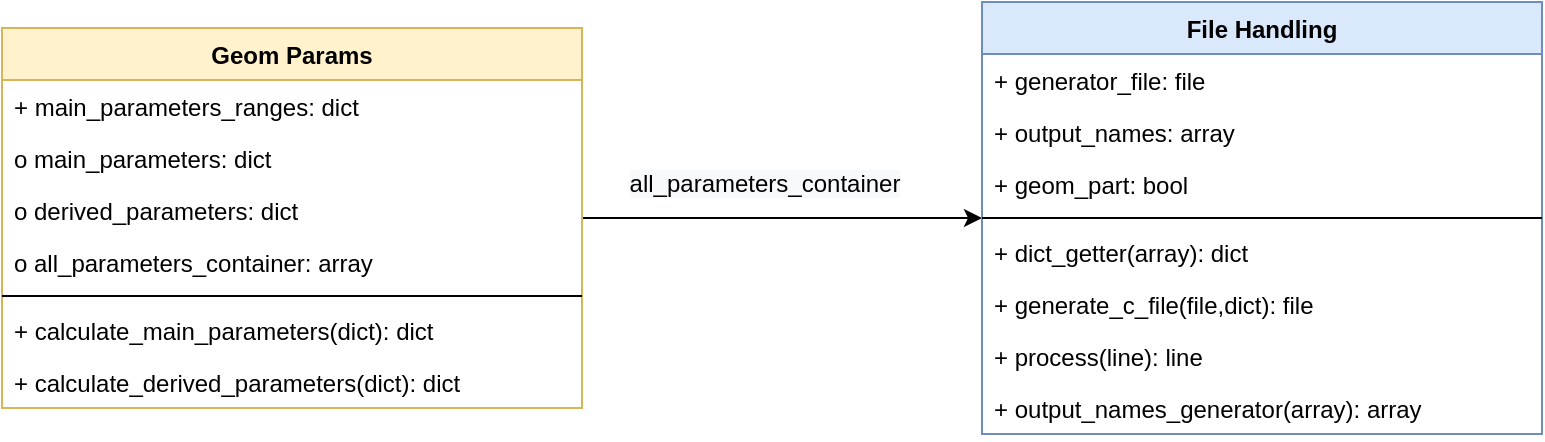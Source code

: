 <mxfile version="16.5.1" type="device"><diagram id="C5RBs43oDa-KdzZeNtuy" name="Page-1"><mxGraphModel dx="1102" dy="865" grid="1" gridSize="10" guides="1" tooltips="1" connect="1" arrows="1" fold="1" page="1" pageScale="1" pageWidth="827" pageHeight="1169" math="0" shadow="0"><root><mxCell id="WIyWlLk6GJQsqaUBKTNV-0"/><mxCell id="WIyWlLk6GJQsqaUBKTNV-1" parent="WIyWlLk6GJQsqaUBKTNV-0"/><mxCell id="v_Yftj1mufeCOV49o828-6" style="edgeStyle=orthogonalEdgeStyle;rounded=0;orthogonalLoop=1;jettySize=auto;html=1;" parent="WIyWlLk6GJQsqaUBKTNV-1" source="XGBGkA3TiTSVl1eyu9i3-4" target="XGBGkA3TiTSVl1eyu9i3-9" edge="1"><mxGeometry relative="1" as="geometry"><Array as="points"><mxPoint x="420" y="175"/><mxPoint x="420" y="175"/></Array></mxGeometry></mxCell><mxCell id="v_Yftj1mufeCOV49o828-7" value="&lt;span style=&quot;font-size: 12px ; text-align: left ; background-color: rgb(248 , 249 , 250)&quot;&gt;all_parameters_container&lt;/span&gt;" style="edgeLabel;html=1;align=center;verticalAlign=middle;resizable=0;points=[];" parent="v_Yftj1mufeCOV49o828-6" vertex="1" connectable="0"><mxGeometry x="-0.314" y="-1" relative="1" as="geometry"><mxPoint x="22" y="-18" as="offset"/></mxGeometry></mxCell><mxCell id="XGBGkA3TiTSVl1eyu9i3-4" value="Geom Params" style="swimlane;fontStyle=1;align=center;verticalAlign=top;childLayout=stackLayout;horizontal=1;startSize=26;horizontalStack=0;resizeParent=1;resizeParentMax=0;resizeLast=0;collapsible=1;marginBottom=0;fillColor=#fff2cc;strokeColor=#d6b656;" parent="WIyWlLk6GJQsqaUBKTNV-1" vertex="1"><mxGeometry x="50" y="80" width="290" height="190" as="geometry"/></mxCell><mxCell id="XGBGkA3TiTSVl1eyu9i3-5" value="+ main_parameters_ranges: dict" style="text;strokeColor=none;fillColor=none;align=left;verticalAlign=top;spacingLeft=4;spacingRight=4;overflow=hidden;rotatable=0;points=[[0,0.5],[1,0.5]];portConstraint=eastwest;" parent="XGBGkA3TiTSVl1eyu9i3-4" vertex="1"><mxGeometry y="26" width="290" height="26" as="geometry"/></mxCell><mxCell id="XGBGkA3TiTSVl1eyu9i3-16" value="o main_parameters: dict" style="text;strokeColor=none;fillColor=none;align=left;verticalAlign=top;spacingLeft=4;spacingRight=4;overflow=hidden;rotatable=0;points=[[0,0.5],[1,0.5]];portConstraint=eastwest;" parent="XGBGkA3TiTSVl1eyu9i3-4" vertex="1"><mxGeometry y="52" width="290" height="26" as="geometry"/></mxCell><mxCell id="XGBGkA3TiTSVl1eyu9i3-8" value="o derived_parameters: dict" style="text;strokeColor=none;fillColor=none;align=left;verticalAlign=top;spacingLeft=4;spacingRight=4;overflow=hidden;rotatable=0;points=[[0,0.5],[1,0.5]];portConstraint=eastwest;" parent="XGBGkA3TiTSVl1eyu9i3-4" vertex="1"><mxGeometry y="78" width="290" height="26" as="geometry"/></mxCell><mxCell id="XGBGkA3TiTSVl1eyu9i3-14" value="o all_parameters_container: array" style="text;strokeColor=none;fillColor=none;align=left;verticalAlign=top;spacingLeft=4;spacingRight=4;overflow=hidden;rotatable=0;points=[[0,0.5],[1,0.5]];portConstraint=eastwest;" parent="XGBGkA3TiTSVl1eyu9i3-4" vertex="1"><mxGeometry y="104" width="290" height="26" as="geometry"/></mxCell><mxCell id="XGBGkA3TiTSVl1eyu9i3-6" value="" style="line;strokeWidth=1;fillColor=none;align=left;verticalAlign=middle;spacingTop=-1;spacingLeft=3;spacingRight=3;rotatable=0;labelPosition=right;points=[];portConstraint=eastwest;" parent="XGBGkA3TiTSVl1eyu9i3-4" vertex="1"><mxGeometry y="130" width="290" height="8" as="geometry"/></mxCell><mxCell id="XGBGkA3TiTSVl1eyu9i3-7" value="+ calculate_main_parameters(dict): dict" style="text;strokeColor=none;fillColor=none;align=left;verticalAlign=top;spacingLeft=4;spacingRight=4;overflow=hidden;rotatable=0;points=[[0,0.5],[1,0.5]];portConstraint=eastwest;" parent="XGBGkA3TiTSVl1eyu9i3-4" vertex="1"><mxGeometry y="138" width="290" height="26" as="geometry"/></mxCell><mxCell id="XGBGkA3TiTSVl1eyu9i3-15" value="+ calculate_derived_parameters(dict): dict" style="text;strokeColor=none;fillColor=none;align=left;verticalAlign=top;spacingLeft=4;spacingRight=4;overflow=hidden;rotatable=0;points=[[0,0.5],[1,0.5]];portConstraint=eastwest;" parent="XGBGkA3TiTSVl1eyu9i3-4" vertex="1"><mxGeometry y="164" width="290" height="26" as="geometry"/></mxCell><mxCell id="XGBGkA3TiTSVl1eyu9i3-9" value="File Handling" style="swimlane;fontStyle=1;align=center;verticalAlign=top;childLayout=stackLayout;horizontal=1;startSize=26;horizontalStack=0;resizeParent=1;resizeParentMax=0;resizeLast=0;collapsible=1;marginBottom=0;fillColor=#dae8fc;strokeColor=#6c8ebf;" parent="WIyWlLk6GJQsqaUBKTNV-1" vertex="1"><mxGeometry x="540" y="67" width="280" height="216" as="geometry"/></mxCell><mxCell id="XGBGkA3TiTSVl1eyu9i3-10" value="+ generator_file: file" style="text;strokeColor=none;fillColor=none;align=left;verticalAlign=top;spacingLeft=4;spacingRight=4;overflow=hidden;rotatable=0;points=[[0,0.5],[1,0.5]];portConstraint=eastwest;" parent="XGBGkA3TiTSVl1eyu9i3-9" vertex="1"><mxGeometry y="26" width="280" height="26" as="geometry"/></mxCell><mxCell id="v_Yftj1mufeCOV49o828-2" value="+ output_names: array" style="text;strokeColor=none;fillColor=none;align=left;verticalAlign=top;spacingLeft=4;spacingRight=4;overflow=hidden;rotatable=0;points=[[0,0.5],[1,0.5]];portConstraint=eastwest;" parent="XGBGkA3TiTSVl1eyu9i3-9" vertex="1"><mxGeometry y="52" width="280" height="26" as="geometry"/></mxCell><mxCell id="v_Yftj1mufeCOV49o828-1" value="+ geom_part: bool" style="text;strokeColor=none;fillColor=none;align=left;verticalAlign=top;spacingLeft=4;spacingRight=4;overflow=hidden;rotatable=0;points=[[0,0.5],[1,0.5]];portConstraint=eastwest;" parent="XGBGkA3TiTSVl1eyu9i3-9" vertex="1"><mxGeometry y="78" width="280" height="26" as="geometry"/></mxCell><mxCell id="XGBGkA3TiTSVl1eyu9i3-12" value="" style="line;strokeWidth=1;fillColor=none;align=left;verticalAlign=middle;spacingTop=-1;spacingLeft=3;spacingRight=3;rotatable=0;labelPosition=right;points=[];portConstraint=eastwest;" parent="XGBGkA3TiTSVl1eyu9i3-9" vertex="1"><mxGeometry y="104" width="280" height="8" as="geometry"/></mxCell><mxCell id="XGBGkA3TiTSVl1eyu9i3-18" value="+ dict_getter(array): dict" style="text;strokeColor=none;fillColor=none;align=left;verticalAlign=top;spacingLeft=4;spacingRight=4;overflow=hidden;rotatable=0;points=[[0,0.5],[1,0.5]];portConstraint=eastwest;" parent="XGBGkA3TiTSVl1eyu9i3-9" vertex="1"><mxGeometry y="112" width="280" height="26" as="geometry"/></mxCell><mxCell id="XGBGkA3TiTSVl1eyu9i3-13" value="+ generate_c_file(file,dict): file" style="text;strokeColor=none;fillColor=none;align=left;verticalAlign=top;spacingLeft=4;spacingRight=4;overflow=hidden;rotatable=0;points=[[0,0.5],[1,0.5]];portConstraint=eastwest;" parent="XGBGkA3TiTSVl1eyu9i3-9" vertex="1"><mxGeometry y="138" width="280" height="26" as="geometry"/></mxCell><mxCell id="v_Yftj1mufeCOV49o828-3" value="+ process(line): line" style="text;strokeColor=none;fillColor=none;align=left;verticalAlign=top;spacingLeft=4;spacingRight=4;overflow=hidden;rotatable=0;points=[[0,0.5],[1,0.5]];portConstraint=eastwest;" parent="XGBGkA3TiTSVl1eyu9i3-9" vertex="1"><mxGeometry y="164" width="280" height="26" as="geometry"/></mxCell><mxCell id="v_Yftj1mufeCOV49o828-4" value="+ output_names_generator(array): array" style="text;strokeColor=none;fillColor=none;align=left;verticalAlign=top;spacingLeft=4;spacingRight=4;overflow=hidden;rotatable=0;points=[[0,0.5],[1,0.5]];portConstraint=eastwest;" parent="XGBGkA3TiTSVl1eyu9i3-9" vertex="1"><mxGeometry y="190" width="280" height="26" as="geometry"/></mxCell></root></mxGraphModel></diagram></mxfile>